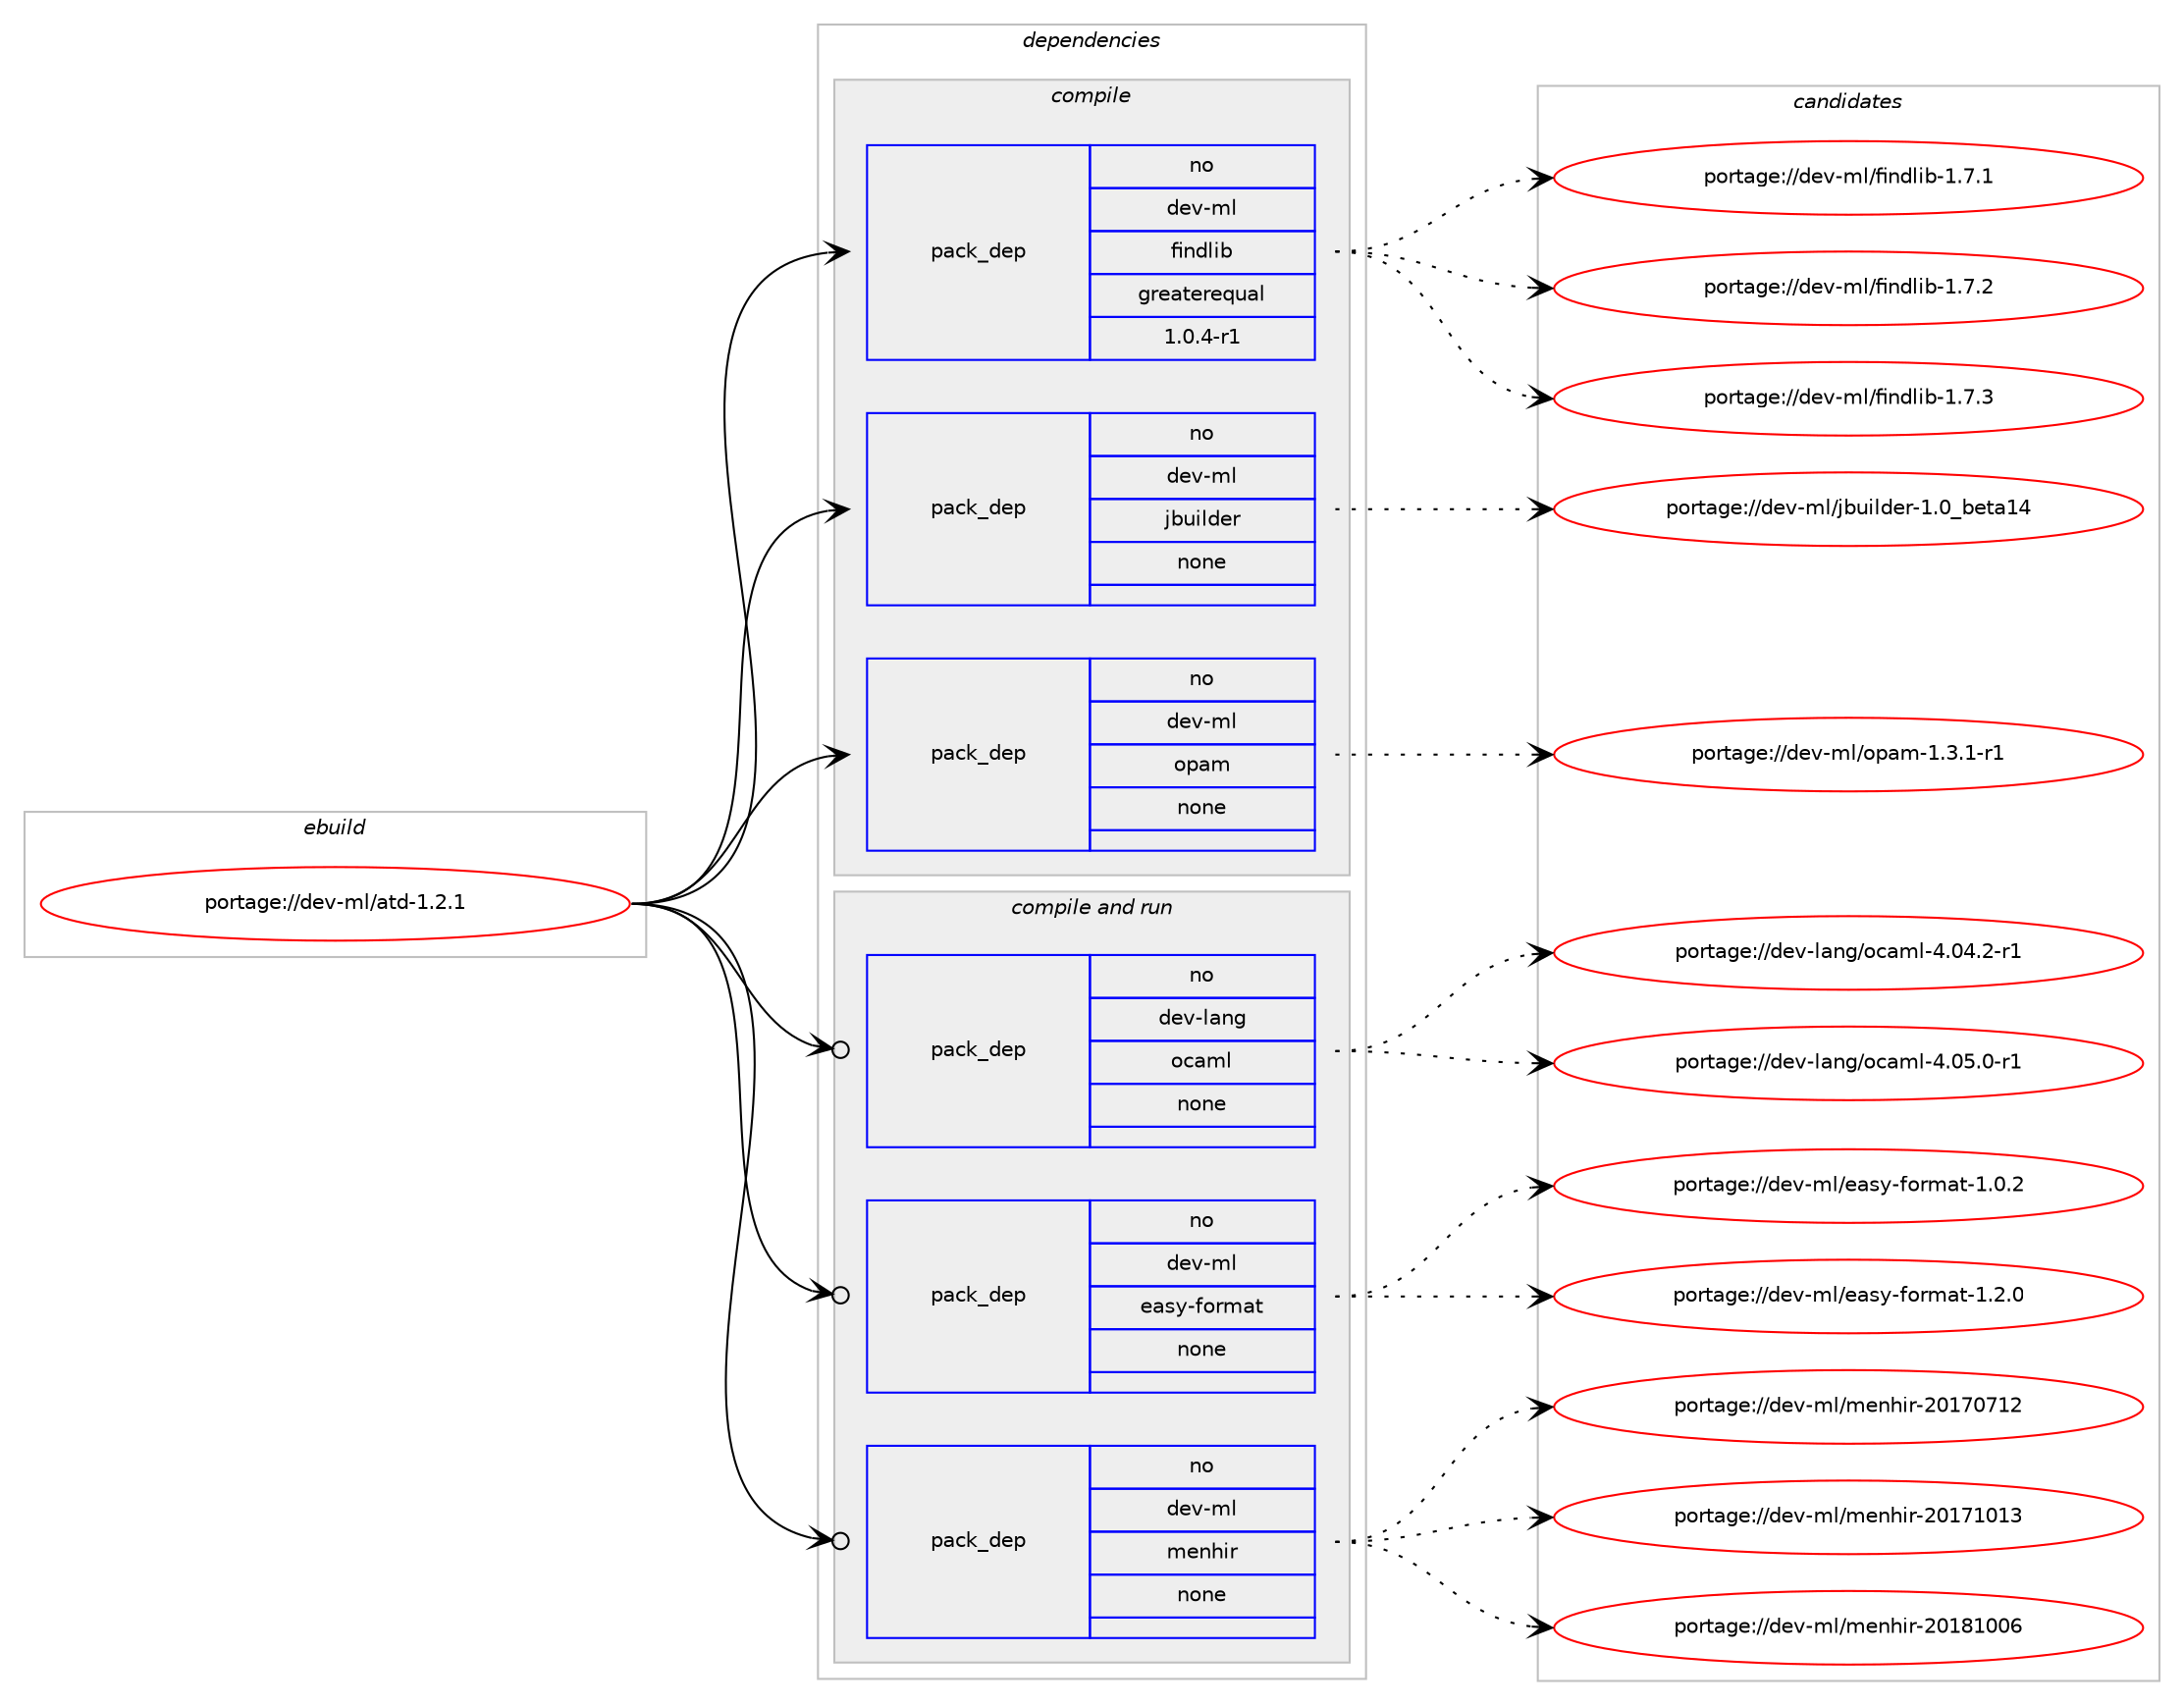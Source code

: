 digraph prolog {

# *************
# Graph options
# *************

newrank=true;
concentrate=true;
compound=true;
graph [rankdir=LR,fontname=Helvetica,fontsize=10,ranksep=1.5];#, ranksep=2.5, nodesep=0.2];
edge  [arrowhead=vee];
node  [fontname=Helvetica,fontsize=10];

# **********
# The ebuild
# **********

subgraph cluster_leftcol {
color=gray;
rank=same;
label=<<i>ebuild</i>>;
id [label="portage://dev-ml/atd-1.2.1", color=red, width=4, href="../dev-ml/atd-1.2.1.svg"];
}

# ****************
# The dependencies
# ****************

subgraph cluster_midcol {
color=gray;
label=<<i>dependencies</i>>;
subgraph cluster_compile {
fillcolor="#eeeeee";
style=filled;
label=<<i>compile</i>>;
subgraph pack80283 {
dependency105747 [label=<<TABLE BORDER="0" CELLBORDER="1" CELLSPACING="0" CELLPADDING="4" WIDTH="220"><TR><TD ROWSPAN="6" CELLPADDING="30">pack_dep</TD></TR><TR><TD WIDTH="110">no</TD></TR><TR><TD>dev-ml</TD></TR><TR><TD>findlib</TD></TR><TR><TD>greaterequal</TD></TR><TR><TD>1.0.4-r1</TD></TR></TABLE>>, shape=none, color=blue];
}
id:e -> dependency105747:w [weight=20,style="solid",arrowhead="vee"];
subgraph pack80284 {
dependency105748 [label=<<TABLE BORDER="0" CELLBORDER="1" CELLSPACING="0" CELLPADDING="4" WIDTH="220"><TR><TD ROWSPAN="6" CELLPADDING="30">pack_dep</TD></TR><TR><TD WIDTH="110">no</TD></TR><TR><TD>dev-ml</TD></TR><TR><TD>jbuilder</TD></TR><TR><TD>none</TD></TR><TR><TD></TD></TR></TABLE>>, shape=none, color=blue];
}
id:e -> dependency105748:w [weight=20,style="solid",arrowhead="vee"];
subgraph pack80285 {
dependency105749 [label=<<TABLE BORDER="0" CELLBORDER="1" CELLSPACING="0" CELLPADDING="4" WIDTH="220"><TR><TD ROWSPAN="6" CELLPADDING="30">pack_dep</TD></TR><TR><TD WIDTH="110">no</TD></TR><TR><TD>dev-ml</TD></TR><TR><TD>opam</TD></TR><TR><TD>none</TD></TR><TR><TD></TD></TR></TABLE>>, shape=none, color=blue];
}
id:e -> dependency105749:w [weight=20,style="solid",arrowhead="vee"];
}
subgraph cluster_compileandrun {
fillcolor="#eeeeee";
style=filled;
label=<<i>compile and run</i>>;
subgraph pack80286 {
dependency105750 [label=<<TABLE BORDER="0" CELLBORDER="1" CELLSPACING="0" CELLPADDING="4" WIDTH="220"><TR><TD ROWSPAN="6" CELLPADDING="30">pack_dep</TD></TR><TR><TD WIDTH="110">no</TD></TR><TR><TD>dev-lang</TD></TR><TR><TD>ocaml</TD></TR><TR><TD>none</TD></TR><TR><TD></TD></TR></TABLE>>, shape=none, color=blue];
}
id:e -> dependency105750:w [weight=20,style="solid",arrowhead="odotvee"];
subgraph pack80287 {
dependency105751 [label=<<TABLE BORDER="0" CELLBORDER="1" CELLSPACING="0" CELLPADDING="4" WIDTH="220"><TR><TD ROWSPAN="6" CELLPADDING="30">pack_dep</TD></TR><TR><TD WIDTH="110">no</TD></TR><TR><TD>dev-ml</TD></TR><TR><TD>easy-format</TD></TR><TR><TD>none</TD></TR><TR><TD></TD></TR></TABLE>>, shape=none, color=blue];
}
id:e -> dependency105751:w [weight=20,style="solid",arrowhead="odotvee"];
subgraph pack80288 {
dependency105752 [label=<<TABLE BORDER="0" CELLBORDER="1" CELLSPACING="0" CELLPADDING="4" WIDTH="220"><TR><TD ROWSPAN="6" CELLPADDING="30">pack_dep</TD></TR><TR><TD WIDTH="110">no</TD></TR><TR><TD>dev-ml</TD></TR><TR><TD>menhir</TD></TR><TR><TD>none</TD></TR><TR><TD></TD></TR></TABLE>>, shape=none, color=blue];
}
id:e -> dependency105752:w [weight=20,style="solid",arrowhead="odotvee"];
}
subgraph cluster_run {
fillcolor="#eeeeee";
style=filled;
label=<<i>run</i>>;
}
}

# **************
# The candidates
# **************

subgraph cluster_choices {
rank=same;
color=gray;
label=<<i>candidates</i>>;

subgraph choice80283 {
color=black;
nodesep=1;
choiceportage100101118451091084710210511010010810598454946554649 [label="portage://dev-ml/findlib-1.7.1", color=red, width=4,href="../dev-ml/findlib-1.7.1.svg"];
choiceportage100101118451091084710210511010010810598454946554650 [label="portage://dev-ml/findlib-1.7.2", color=red, width=4,href="../dev-ml/findlib-1.7.2.svg"];
choiceportage100101118451091084710210511010010810598454946554651 [label="portage://dev-ml/findlib-1.7.3", color=red, width=4,href="../dev-ml/findlib-1.7.3.svg"];
dependency105747:e -> choiceportage100101118451091084710210511010010810598454946554649:w [style=dotted,weight="100"];
dependency105747:e -> choiceportage100101118451091084710210511010010810598454946554650:w [style=dotted,weight="100"];
dependency105747:e -> choiceportage100101118451091084710210511010010810598454946554651:w [style=dotted,weight="100"];
}
subgraph choice80284 {
color=black;
nodesep=1;
choiceportage100101118451091084710698117105108100101114454946489598101116974952 [label="portage://dev-ml/jbuilder-1.0_beta14", color=red, width=4,href="../dev-ml/jbuilder-1.0_beta14.svg"];
dependency105748:e -> choiceportage100101118451091084710698117105108100101114454946489598101116974952:w [style=dotted,weight="100"];
}
subgraph choice80285 {
color=black;
nodesep=1;
choiceportage1001011184510910847111112971094549465146494511449 [label="portage://dev-ml/opam-1.3.1-r1", color=red, width=4,href="../dev-ml/opam-1.3.1-r1.svg"];
dependency105749:e -> choiceportage1001011184510910847111112971094549465146494511449:w [style=dotted,weight="100"];
}
subgraph choice80286 {
color=black;
nodesep=1;
choiceportage1001011184510897110103471119997109108455246485246504511449 [label="portage://dev-lang/ocaml-4.04.2-r1", color=red, width=4,href="../dev-lang/ocaml-4.04.2-r1.svg"];
choiceportage1001011184510897110103471119997109108455246485346484511449 [label="portage://dev-lang/ocaml-4.05.0-r1", color=red, width=4,href="../dev-lang/ocaml-4.05.0-r1.svg"];
dependency105750:e -> choiceportage1001011184510897110103471119997109108455246485246504511449:w [style=dotted,weight="100"];
dependency105750:e -> choiceportage1001011184510897110103471119997109108455246485346484511449:w [style=dotted,weight="100"];
}
subgraph choice80287 {
color=black;
nodesep=1;
choiceportage1001011184510910847101971151214510211111410997116454946484650 [label="portage://dev-ml/easy-format-1.0.2", color=red, width=4,href="../dev-ml/easy-format-1.0.2.svg"];
choiceportage1001011184510910847101971151214510211111410997116454946504648 [label="portage://dev-ml/easy-format-1.2.0", color=red, width=4,href="../dev-ml/easy-format-1.2.0.svg"];
dependency105751:e -> choiceportage1001011184510910847101971151214510211111410997116454946484650:w [style=dotted,weight="100"];
dependency105751:e -> choiceportage1001011184510910847101971151214510211111410997116454946504648:w [style=dotted,weight="100"];
}
subgraph choice80288 {
color=black;
nodesep=1;
choiceportage1001011184510910847109101110104105114455048495548554950 [label="portage://dev-ml/menhir-20170712", color=red, width=4,href="../dev-ml/menhir-20170712.svg"];
choiceportage1001011184510910847109101110104105114455048495549484951 [label="portage://dev-ml/menhir-20171013", color=red, width=4,href="../dev-ml/menhir-20171013.svg"];
choiceportage1001011184510910847109101110104105114455048495649484854 [label="portage://dev-ml/menhir-20181006", color=red, width=4,href="../dev-ml/menhir-20181006.svg"];
dependency105752:e -> choiceportage1001011184510910847109101110104105114455048495548554950:w [style=dotted,weight="100"];
dependency105752:e -> choiceportage1001011184510910847109101110104105114455048495549484951:w [style=dotted,weight="100"];
dependency105752:e -> choiceportage1001011184510910847109101110104105114455048495649484854:w [style=dotted,weight="100"];
}
}

}
